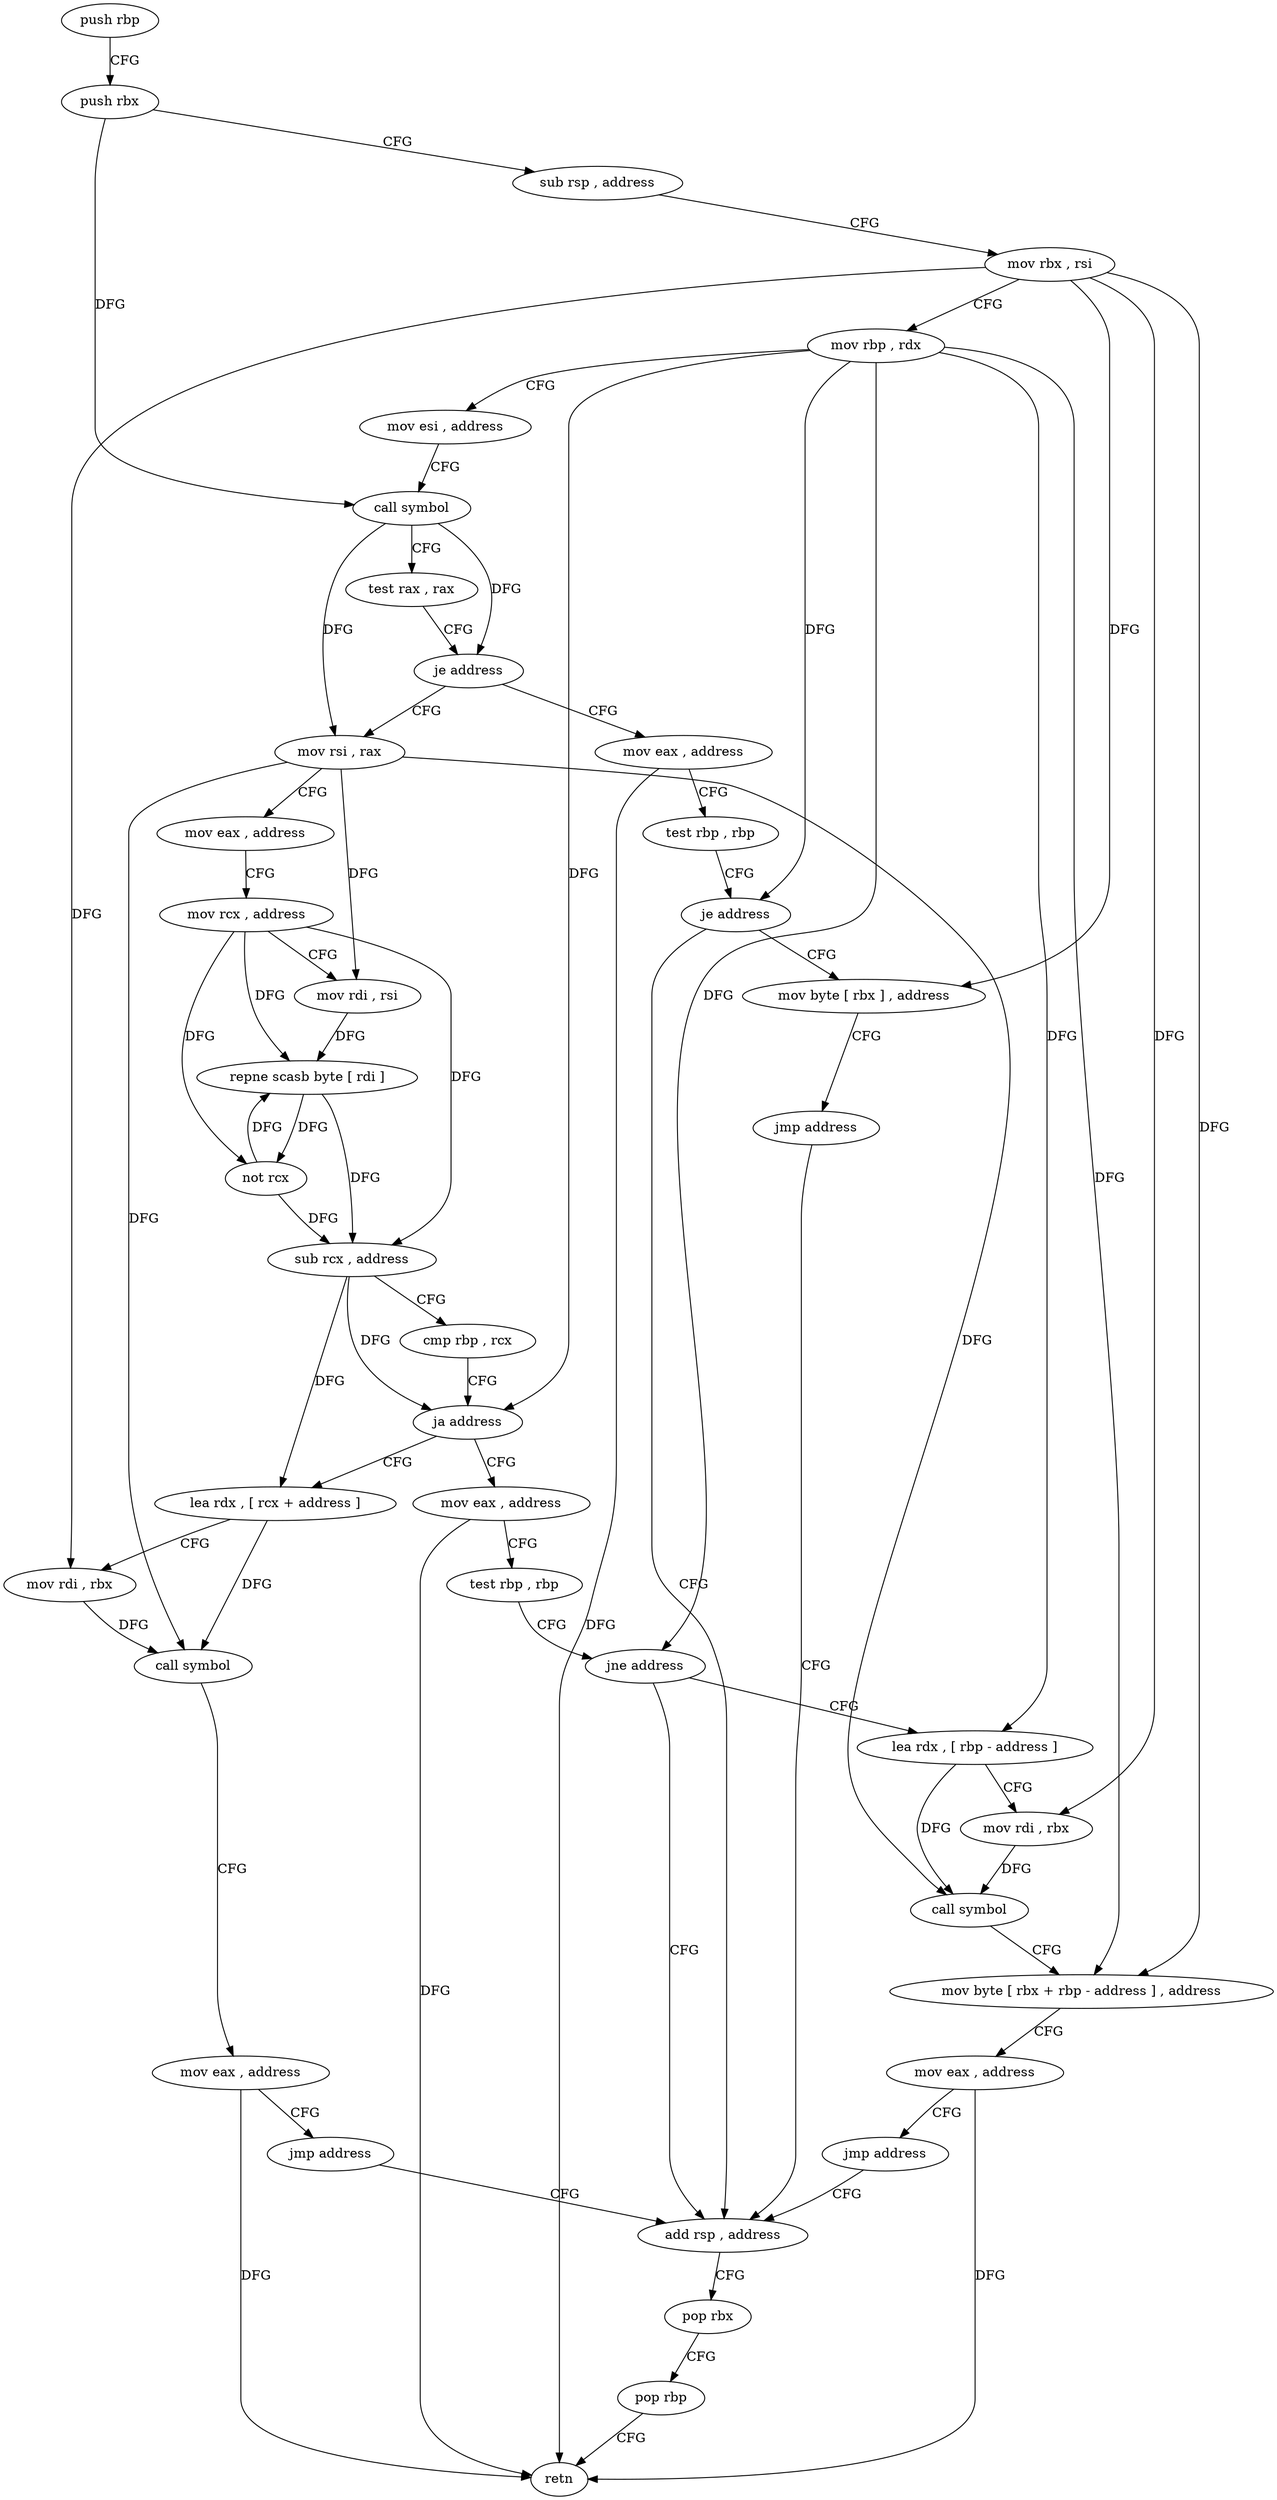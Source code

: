 digraph "func" {
"4407989" [label = "push rbp" ]
"4407990" [label = "push rbx" ]
"4407991" [label = "sub rsp , address" ]
"4407995" [label = "mov rbx , rsi" ]
"4407998" [label = "mov rbp , rdx" ]
"4408001" [label = "mov esi , address" ]
"4408006" [label = "call symbol" ]
"4408011" [label = "test rax , rax" ]
"4408014" [label = "je address" ]
"4408065" [label = "mov eax , address" ]
"4408016" [label = "mov rsi , rax" ]
"4408070" [label = "test rbp , rbp" ]
"4408073" [label = "je address" ]
"4408058" [label = "add rsp , address" ]
"4408075" [label = "mov byte [ rbx ] , address" ]
"4408019" [label = "mov eax , address" ]
"4408024" [label = "mov rcx , address" ]
"4408031" [label = "mov rdi , rsi" ]
"4408034" [label = "repne scasb byte [ rdi ]" ]
"4408036" [label = "not rcx" ]
"4408039" [label = "sub rcx , address" ]
"4408043" [label = "cmp rbp , rcx" ]
"4408046" [label = "ja address" ]
"4408080" [label = "lea rdx , [ rcx + address ]" ]
"4408048" [label = "mov eax , address" ]
"4408062" [label = "pop rbx" ]
"4408063" [label = "pop rbp" ]
"4408064" [label = "retn" ]
"4408078" [label = "jmp address" ]
"4408084" [label = "mov rdi , rbx" ]
"4408087" [label = "call symbol" ]
"4408092" [label = "mov eax , address" ]
"4408097" [label = "jmp address" ]
"4408053" [label = "test rbp , rbp" ]
"4408056" [label = "jne address" ]
"4408099" [label = "lea rdx , [ rbp - address ]" ]
"4408103" [label = "mov rdi , rbx" ]
"4408106" [label = "call symbol" ]
"4408111" [label = "mov byte [ rbx + rbp - address ] , address" ]
"4408116" [label = "mov eax , address" ]
"4408121" [label = "jmp address" ]
"4407989" -> "4407990" [ label = "CFG" ]
"4407990" -> "4407991" [ label = "CFG" ]
"4407990" -> "4408006" [ label = "DFG" ]
"4407991" -> "4407995" [ label = "CFG" ]
"4407995" -> "4407998" [ label = "CFG" ]
"4407995" -> "4408075" [ label = "DFG" ]
"4407995" -> "4408084" [ label = "DFG" ]
"4407995" -> "4408103" [ label = "DFG" ]
"4407995" -> "4408111" [ label = "DFG" ]
"4407998" -> "4408001" [ label = "CFG" ]
"4407998" -> "4408073" [ label = "DFG" ]
"4407998" -> "4408046" [ label = "DFG" ]
"4407998" -> "4408056" [ label = "DFG" ]
"4407998" -> "4408099" [ label = "DFG" ]
"4407998" -> "4408111" [ label = "DFG" ]
"4408001" -> "4408006" [ label = "CFG" ]
"4408006" -> "4408011" [ label = "CFG" ]
"4408006" -> "4408014" [ label = "DFG" ]
"4408006" -> "4408016" [ label = "DFG" ]
"4408011" -> "4408014" [ label = "CFG" ]
"4408014" -> "4408065" [ label = "CFG" ]
"4408014" -> "4408016" [ label = "CFG" ]
"4408065" -> "4408070" [ label = "CFG" ]
"4408065" -> "4408064" [ label = "DFG" ]
"4408016" -> "4408019" [ label = "CFG" ]
"4408016" -> "4408031" [ label = "DFG" ]
"4408016" -> "4408087" [ label = "DFG" ]
"4408016" -> "4408106" [ label = "DFG" ]
"4408070" -> "4408073" [ label = "CFG" ]
"4408073" -> "4408058" [ label = "CFG" ]
"4408073" -> "4408075" [ label = "CFG" ]
"4408058" -> "4408062" [ label = "CFG" ]
"4408075" -> "4408078" [ label = "CFG" ]
"4408019" -> "4408024" [ label = "CFG" ]
"4408024" -> "4408031" [ label = "CFG" ]
"4408024" -> "4408034" [ label = "DFG" ]
"4408024" -> "4408036" [ label = "DFG" ]
"4408024" -> "4408039" [ label = "DFG" ]
"4408031" -> "4408034" [ label = "DFG" ]
"4408034" -> "4408036" [ label = "DFG" ]
"4408034" -> "4408039" [ label = "DFG" ]
"4408036" -> "4408039" [ label = "DFG" ]
"4408036" -> "4408034" [ label = "DFG" ]
"4408039" -> "4408043" [ label = "CFG" ]
"4408039" -> "4408046" [ label = "DFG" ]
"4408039" -> "4408080" [ label = "DFG" ]
"4408043" -> "4408046" [ label = "CFG" ]
"4408046" -> "4408080" [ label = "CFG" ]
"4408046" -> "4408048" [ label = "CFG" ]
"4408080" -> "4408084" [ label = "CFG" ]
"4408080" -> "4408087" [ label = "DFG" ]
"4408048" -> "4408053" [ label = "CFG" ]
"4408048" -> "4408064" [ label = "DFG" ]
"4408062" -> "4408063" [ label = "CFG" ]
"4408063" -> "4408064" [ label = "CFG" ]
"4408078" -> "4408058" [ label = "CFG" ]
"4408084" -> "4408087" [ label = "DFG" ]
"4408087" -> "4408092" [ label = "CFG" ]
"4408092" -> "4408097" [ label = "CFG" ]
"4408092" -> "4408064" [ label = "DFG" ]
"4408097" -> "4408058" [ label = "CFG" ]
"4408053" -> "4408056" [ label = "CFG" ]
"4408056" -> "4408099" [ label = "CFG" ]
"4408056" -> "4408058" [ label = "CFG" ]
"4408099" -> "4408103" [ label = "CFG" ]
"4408099" -> "4408106" [ label = "DFG" ]
"4408103" -> "4408106" [ label = "DFG" ]
"4408106" -> "4408111" [ label = "CFG" ]
"4408111" -> "4408116" [ label = "CFG" ]
"4408116" -> "4408121" [ label = "CFG" ]
"4408116" -> "4408064" [ label = "DFG" ]
"4408121" -> "4408058" [ label = "CFG" ]
}
